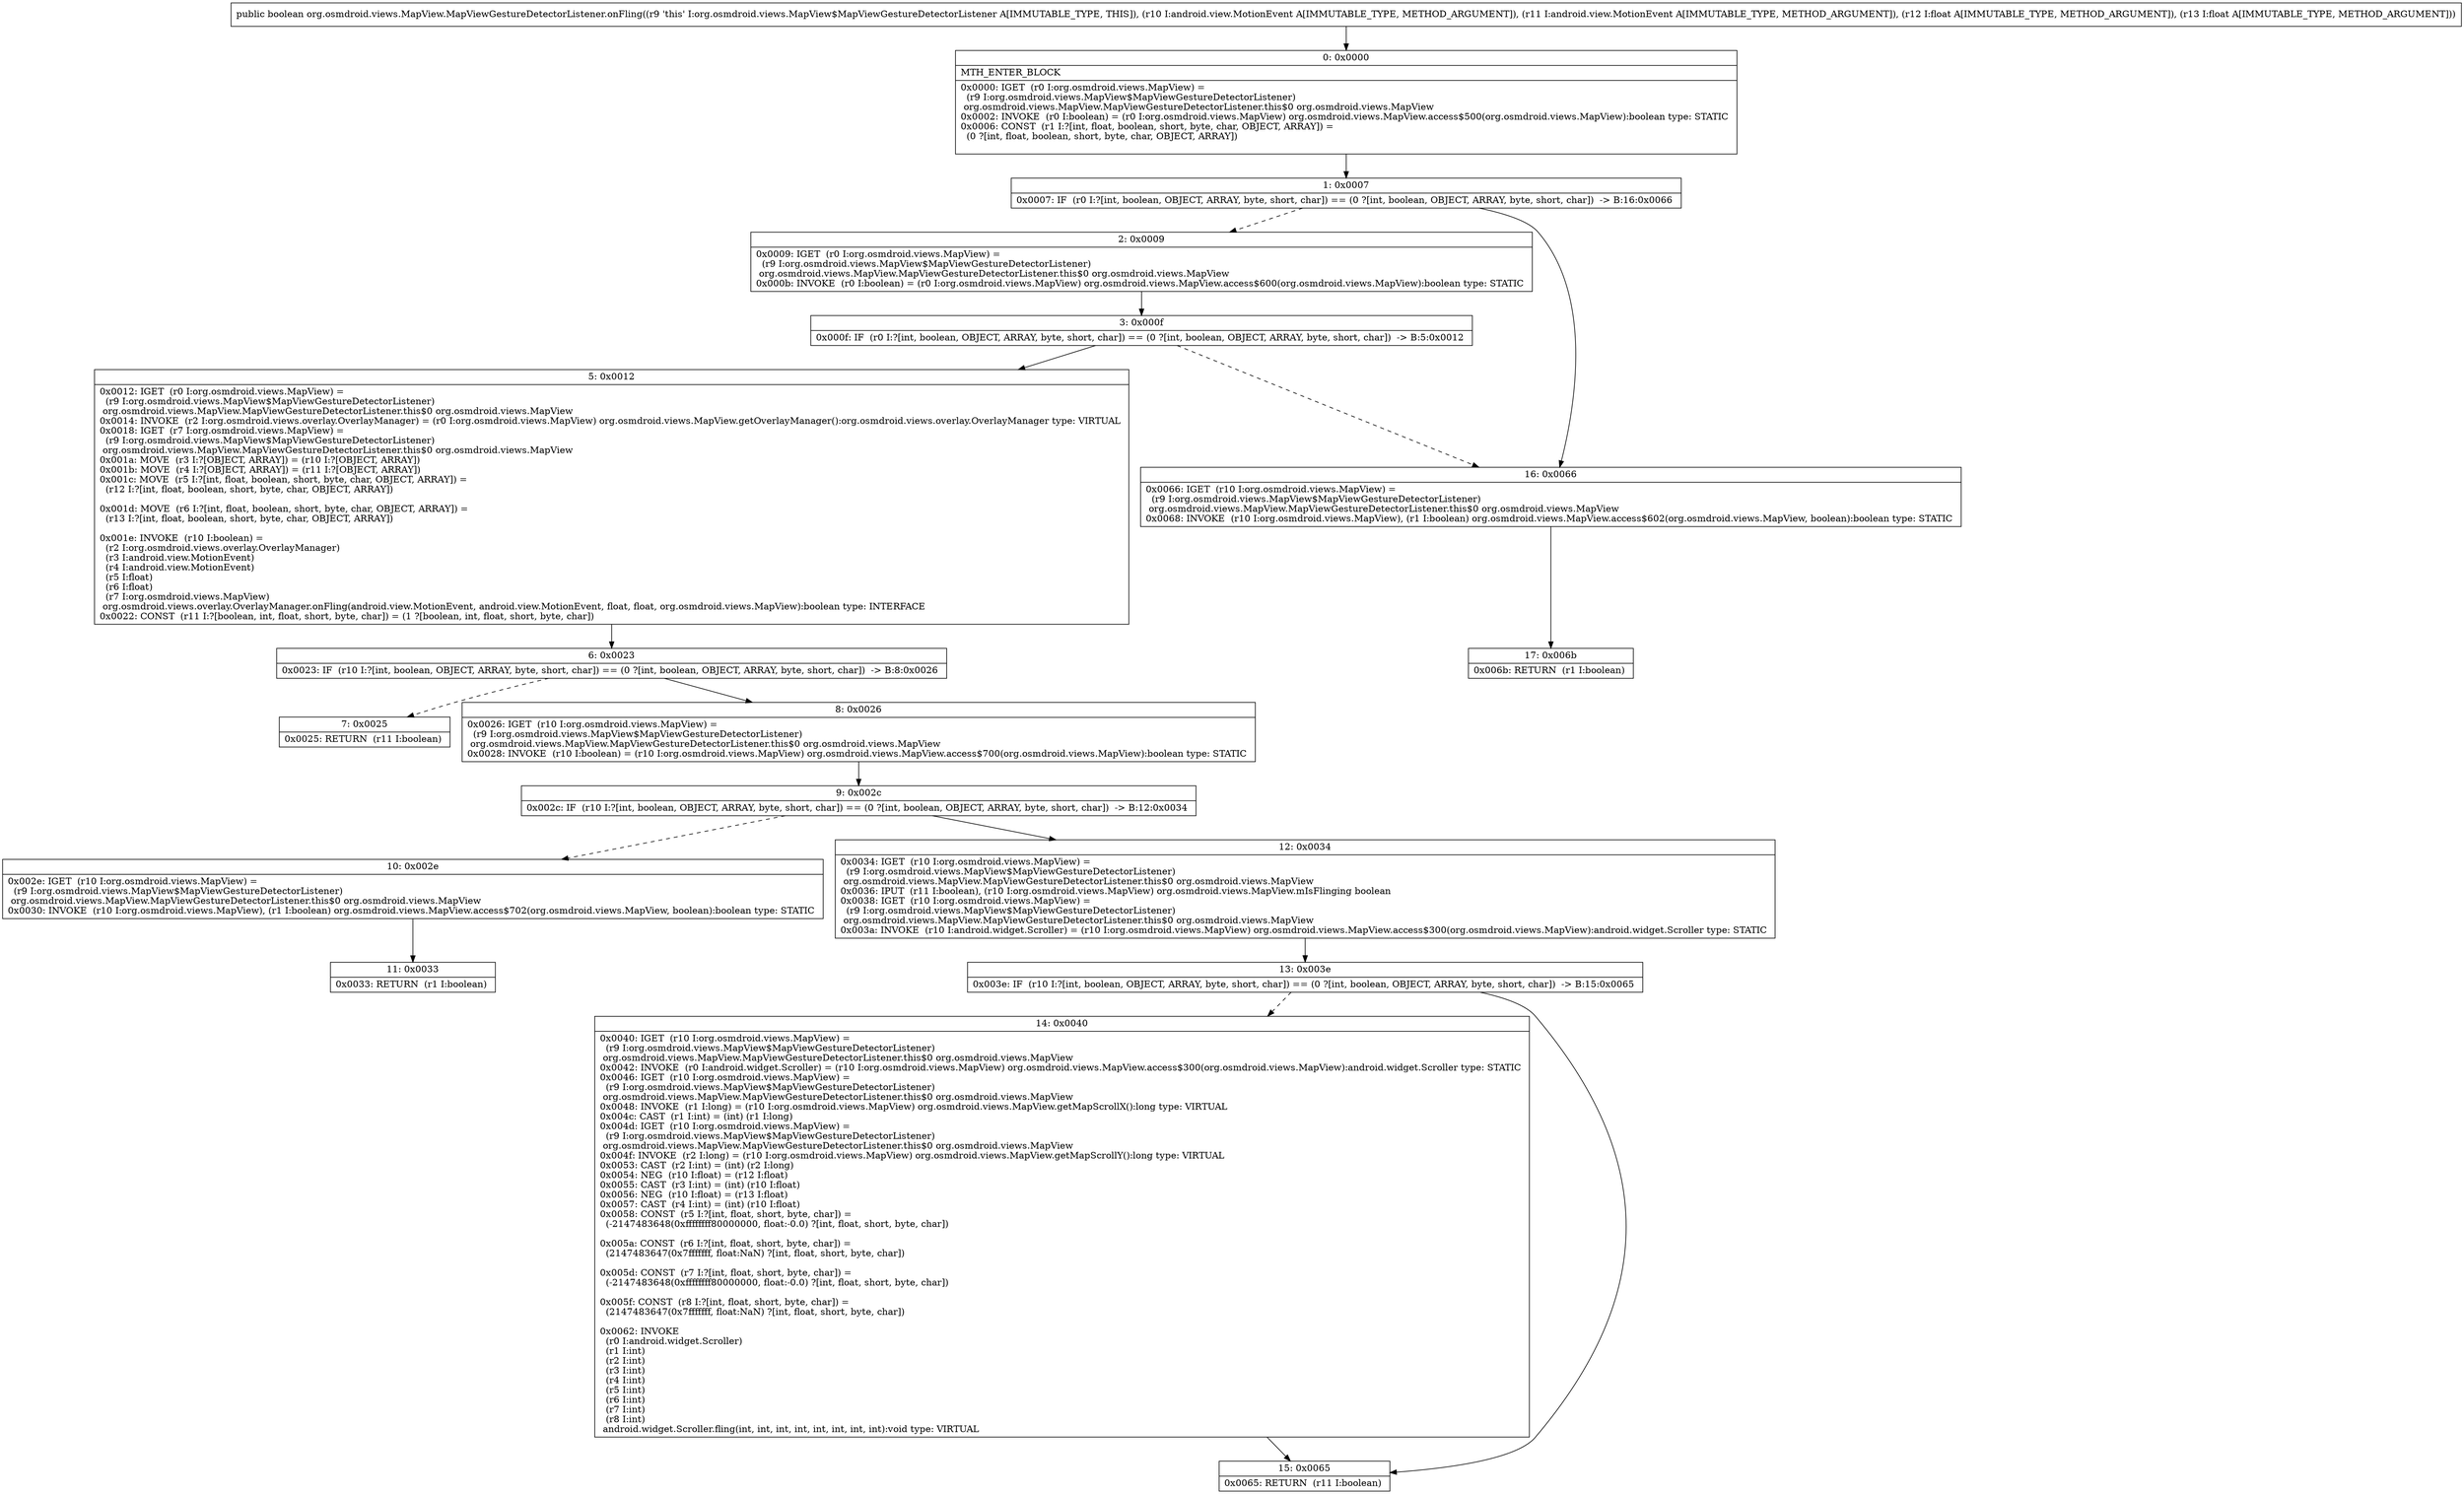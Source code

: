digraph "CFG fororg.osmdroid.views.MapView.MapViewGestureDetectorListener.onFling(Landroid\/view\/MotionEvent;Landroid\/view\/MotionEvent;FF)Z" {
Node_0 [shape=record,label="{0\:\ 0x0000|MTH_ENTER_BLOCK\l|0x0000: IGET  (r0 I:org.osmdroid.views.MapView) = \l  (r9 I:org.osmdroid.views.MapView$MapViewGestureDetectorListener)\l org.osmdroid.views.MapView.MapViewGestureDetectorListener.this$0 org.osmdroid.views.MapView \l0x0002: INVOKE  (r0 I:boolean) = (r0 I:org.osmdroid.views.MapView) org.osmdroid.views.MapView.access$500(org.osmdroid.views.MapView):boolean type: STATIC \l0x0006: CONST  (r1 I:?[int, float, boolean, short, byte, char, OBJECT, ARRAY]) = \l  (0 ?[int, float, boolean, short, byte, char, OBJECT, ARRAY])\l \l}"];
Node_1 [shape=record,label="{1\:\ 0x0007|0x0007: IF  (r0 I:?[int, boolean, OBJECT, ARRAY, byte, short, char]) == (0 ?[int, boolean, OBJECT, ARRAY, byte, short, char])  \-\> B:16:0x0066 \l}"];
Node_2 [shape=record,label="{2\:\ 0x0009|0x0009: IGET  (r0 I:org.osmdroid.views.MapView) = \l  (r9 I:org.osmdroid.views.MapView$MapViewGestureDetectorListener)\l org.osmdroid.views.MapView.MapViewGestureDetectorListener.this$0 org.osmdroid.views.MapView \l0x000b: INVOKE  (r0 I:boolean) = (r0 I:org.osmdroid.views.MapView) org.osmdroid.views.MapView.access$600(org.osmdroid.views.MapView):boolean type: STATIC \l}"];
Node_3 [shape=record,label="{3\:\ 0x000f|0x000f: IF  (r0 I:?[int, boolean, OBJECT, ARRAY, byte, short, char]) == (0 ?[int, boolean, OBJECT, ARRAY, byte, short, char])  \-\> B:5:0x0012 \l}"];
Node_5 [shape=record,label="{5\:\ 0x0012|0x0012: IGET  (r0 I:org.osmdroid.views.MapView) = \l  (r9 I:org.osmdroid.views.MapView$MapViewGestureDetectorListener)\l org.osmdroid.views.MapView.MapViewGestureDetectorListener.this$0 org.osmdroid.views.MapView \l0x0014: INVOKE  (r2 I:org.osmdroid.views.overlay.OverlayManager) = (r0 I:org.osmdroid.views.MapView) org.osmdroid.views.MapView.getOverlayManager():org.osmdroid.views.overlay.OverlayManager type: VIRTUAL \l0x0018: IGET  (r7 I:org.osmdroid.views.MapView) = \l  (r9 I:org.osmdroid.views.MapView$MapViewGestureDetectorListener)\l org.osmdroid.views.MapView.MapViewGestureDetectorListener.this$0 org.osmdroid.views.MapView \l0x001a: MOVE  (r3 I:?[OBJECT, ARRAY]) = (r10 I:?[OBJECT, ARRAY]) \l0x001b: MOVE  (r4 I:?[OBJECT, ARRAY]) = (r11 I:?[OBJECT, ARRAY]) \l0x001c: MOVE  (r5 I:?[int, float, boolean, short, byte, char, OBJECT, ARRAY]) = \l  (r12 I:?[int, float, boolean, short, byte, char, OBJECT, ARRAY])\l \l0x001d: MOVE  (r6 I:?[int, float, boolean, short, byte, char, OBJECT, ARRAY]) = \l  (r13 I:?[int, float, boolean, short, byte, char, OBJECT, ARRAY])\l \l0x001e: INVOKE  (r10 I:boolean) = \l  (r2 I:org.osmdroid.views.overlay.OverlayManager)\l  (r3 I:android.view.MotionEvent)\l  (r4 I:android.view.MotionEvent)\l  (r5 I:float)\l  (r6 I:float)\l  (r7 I:org.osmdroid.views.MapView)\l org.osmdroid.views.overlay.OverlayManager.onFling(android.view.MotionEvent, android.view.MotionEvent, float, float, org.osmdroid.views.MapView):boolean type: INTERFACE \l0x0022: CONST  (r11 I:?[boolean, int, float, short, byte, char]) = (1 ?[boolean, int, float, short, byte, char]) \l}"];
Node_6 [shape=record,label="{6\:\ 0x0023|0x0023: IF  (r10 I:?[int, boolean, OBJECT, ARRAY, byte, short, char]) == (0 ?[int, boolean, OBJECT, ARRAY, byte, short, char])  \-\> B:8:0x0026 \l}"];
Node_7 [shape=record,label="{7\:\ 0x0025|0x0025: RETURN  (r11 I:boolean) \l}"];
Node_8 [shape=record,label="{8\:\ 0x0026|0x0026: IGET  (r10 I:org.osmdroid.views.MapView) = \l  (r9 I:org.osmdroid.views.MapView$MapViewGestureDetectorListener)\l org.osmdroid.views.MapView.MapViewGestureDetectorListener.this$0 org.osmdroid.views.MapView \l0x0028: INVOKE  (r10 I:boolean) = (r10 I:org.osmdroid.views.MapView) org.osmdroid.views.MapView.access$700(org.osmdroid.views.MapView):boolean type: STATIC \l}"];
Node_9 [shape=record,label="{9\:\ 0x002c|0x002c: IF  (r10 I:?[int, boolean, OBJECT, ARRAY, byte, short, char]) == (0 ?[int, boolean, OBJECT, ARRAY, byte, short, char])  \-\> B:12:0x0034 \l}"];
Node_10 [shape=record,label="{10\:\ 0x002e|0x002e: IGET  (r10 I:org.osmdroid.views.MapView) = \l  (r9 I:org.osmdroid.views.MapView$MapViewGestureDetectorListener)\l org.osmdroid.views.MapView.MapViewGestureDetectorListener.this$0 org.osmdroid.views.MapView \l0x0030: INVOKE  (r10 I:org.osmdroid.views.MapView), (r1 I:boolean) org.osmdroid.views.MapView.access$702(org.osmdroid.views.MapView, boolean):boolean type: STATIC \l}"];
Node_11 [shape=record,label="{11\:\ 0x0033|0x0033: RETURN  (r1 I:boolean) \l}"];
Node_12 [shape=record,label="{12\:\ 0x0034|0x0034: IGET  (r10 I:org.osmdroid.views.MapView) = \l  (r9 I:org.osmdroid.views.MapView$MapViewGestureDetectorListener)\l org.osmdroid.views.MapView.MapViewGestureDetectorListener.this$0 org.osmdroid.views.MapView \l0x0036: IPUT  (r11 I:boolean), (r10 I:org.osmdroid.views.MapView) org.osmdroid.views.MapView.mIsFlinging boolean \l0x0038: IGET  (r10 I:org.osmdroid.views.MapView) = \l  (r9 I:org.osmdroid.views.MapView$MapViewGestureDetectorListener)\l org.osmdroid.views.MapView.MapViewGestureDetectorListener.this$0 org.osmdroid.views.MapView \l0x003a: INVOKE  (r10 I:android.widget.Scroller) = (r10 I:org.osmdroid.views.MapView) org.osmdroid.views.MapView.access$300(org.osmdroid.views.MapView):android.widget.Scroller type: STATIC \l}"];
Node_13 [shape=record,label="{13\:\ 0x003e|0x003e: IF  (r10 I:?[int, boolean, OBJECT, ARRAY, byte, short, char]) == (0 ?[int, boolean, OBJECT, ARRAY, byte, short, char])  \-\> B:15:0x0065 \l}"];
Node_14 [shape=record,label="{14\:\ 0x0040|0x0040: IGET  (r10 I:org.osmdroid.views.MapView) = \l  (r9 I:org.osmdroid.views.MapView$MapViewGestureDetectorListener)\l org.osmdroid.views.MapView.MapViewGestureDetectorListener.this$0 org.osmdroid.views.MapView \l0x0042: INVOKE  (r0 I:android.widget.Scroller) = (r10 I:org.osmdroid.views.MapView) org.osmdroid.views.MapView.access$300(org.osmdroid.views.MapView):android.widget.Scroller type: STATIC \l0x0046: IGET  (r10 I:org.osmdroid.views.MapView) = \l  (r9 I:org.osmdroid.views.MapView$MapViewGestureDetectorListener)\l org.osmdroid.views.MapView.MapViewGestureDetectorListener.this$0 org.osmdroid.views.MapView \l0x0048: INVOKE  (r1 I:long) = (r10 I:org.osmdroid.views.MapView) org.osmdroid.views.MapView.getMapScrollX():long type: VIRTUAL \l0x004c: CAST  (r1 I:int) = (int) (r1 I:long) \l0x004d: IGET  (r10 I:org.osmdroid.views.MapView) = \l  (r9 I:org.osmdroid.views.MapView$MapViewGestureDetectorListener)\l org.osmdroid.views.MapView.MapViewGestureDetectorListener.this$0 org.osmdroid.views.MapView \l0x004f: INVOKE  (r2 I:long) = (r10 I:org.osmdroid.views.MapView) org.osmdroid.views.MapView.getMapScrollY():long type: VIRTUAL \l0x0053: CAST  (r2 I:int) = (int) (r2 I:long) \l0x0054: NEG  (r10 I:float) = (r12 I:float) \l0x0055: CAST  (r3 I:int) = (int) (r10 I:float) \l0x0056: NEG  (r10 I:float) = (r13 I:float) \l0x0057: CAST  (r4 I:int) = (int) (r10 I:float) \l0x0058: CONST  (r5 I:?[int, float, short, byte, char]) = \l  (\-2147483648(0xffffffff80000000, float:\-0.0) ?[int, float, short, byte, char])\l \l0x005a: CONST  (r6 I:?[int, float, short, byte, char]) = \l  (2147483647(0x7fffffff, float:NaN) ?[int, float, short, byte, char])\l \l0x005d: CONST  (r7 I:?[int, float, short, byte, char]) = \l  (\-2147483648(0xffffffff80000000, float:\-0.0) ?[int, float, short, byte, char])\l \l0x005f: CONST  (r8 I:?[int, float, short, byte, char]) = \l  (2147483647(0x7fffffff, float:NaN) ?[int, float, short, byte, char])\l \l0x0062: INVOKE  \l  (r0 I:android.widget.Scroller)\l  (r1 I:int)\l  (r2 I:int)\l  (r3 I:int)\l  (r4 I:int)\l  (r5 I:int)\l  (r6 I:int)\l  (r7 I:int)\l  (r8 I:int)\l android.widget.Scroller.fling(int, int, int, int, int, int, int, int):void type: VIRTUAL \l}"];
Node_15 [shape=record,label="{15\:\ 0x0065|0x0065: RETURN  (r11 I:boolean) \l}"];
Node_16 [shape=record,label="{16\:\ 0x0066|0x0066: IGET  (r10 I:org.osmdroid.views.MapView) = \l  (r9 I:org.osmdroid.views.MapView$MapViewGestureDetectorListener)\l org.osmdroid.views.MapView.MapViewGestureDetectorListener.this$0 org.osmdroid.views.MapView \l0x0068: INVOKE  (r10 I:org.osmdroid.views.MapView), (r1 I:boolean) org.osmdroid.views.MapView.access$602(org.osmdroid.views.MapView, boolean):boolean type: STATIC \l}"];
Node_17 [shape=record,label="{17\:\ 0x006b|0x006b: RETURN  (r1 I:boolean) \l}"];
MethodNode[shape=record,label="{public boolean org.osmdroid.views.MapView.MapViewGestureDetectorListener.onFling((r9 'this' I:org.osmdroid.views.MapView$MapViewGestureDetectorListener A[IMMUTABLE_TYPE, THIS]), (r10 I:android.view.MotionEvent A[IMMUTABLE_TYPE, METHOD_ARGUMENT]), (r11 I:android.view.MotionEvent A[IMMUTABLE_TYPE, METHOD_ARGUMENT]), (r12 I:float A[IMMUTABLE_TYPE, METHOD_ARGUMENT]), (r13 I:float A[IMMUTABLE_TYPE, METHOD_ARGUMENT])) }"];
MethodNode -> Node_0;
Node_0 -> Node_1;
Node_1 -> Node_2[style=dashed];
Node_1 -> Node_16;
Node_2 -> Node_3;
Node_3 -> Node_5;
Node_3 -> Node_16[style=dashed];
Node_5 -> Node_6;
Node_6 -> Node_7[style=dashed];
Node_6 -> Node_8;
Node_8 -> Node_9;
Node_9 -> Node_10[style=dashed];
Node_9 -> Node_12;
Node_10 -> Node_11;
Node_12 -> Node_13;
Node_13 -> Node_14[style=dashed];
Node_13 -> Node_15;
Node_14 -> Node_15;
Node_16 -> Node_17;
}

